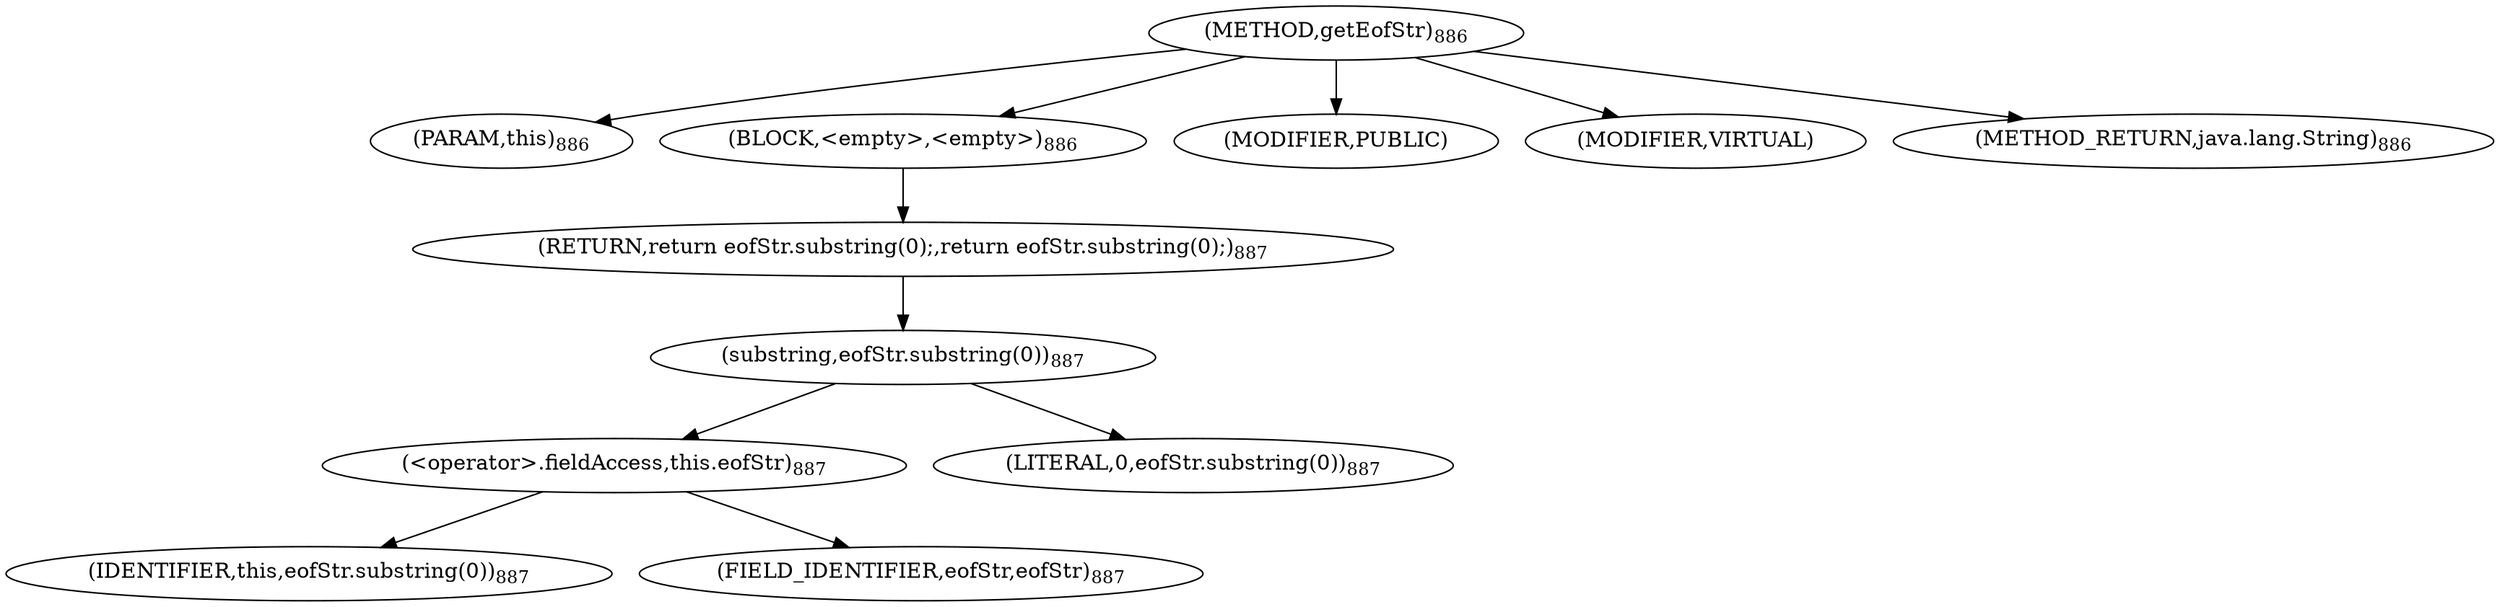digraph "getEofStr" {  
"2318" [label = <(METHOD,getEofStr)<SUB>886</SUB>> ]
"2319" [label = <(PARAM,this)<SUB>886</SUB>> ]
"2320" [label = <(BLOCK,&lt;empty&gt;,&lt;empty&gt;)<SUB>886</SUB>> ]
"2321" [label = <(RETURN,return eofStr.substring(0);,return eofStr.substring(0);)<SUB>887</SUB>> ]
"2322" [label = <(substring,eofStr.substring(0))<SUB>887</SUB>> ]
"2323" [label = <(&lt;operator&gt;.fieldAccess,this.eofStr)<SUB>887</SUB>> ]
"2324" [label = <(IDENTIFIER,this,eofStr.substring(0))<SUB>887</SUB>> ]
"2325" [label = <(FIELD_IDENTIFIER,eofStr,eofStr)<SUB>887</SUB>> ]
"2326" [label = <(LITERAL,0,eofStr.substring(0))<SUB>887</SUB>> ]
"2327" [label = <(MODIFIER,PUBLIC)> ]
"2328" [label = <(MODIFIER,VIRTUAL)> ]
"2329" [label = <(METHOD_RETURN,java.lang.String)<SUB>886</SUB>> ]
  "2318" -> "2319" 
  "2318" -> "2320" 
  "2318" -> "2327" 
  "2318" -> "2328" 
  "2318" -> "2329" 
  "2320" -> "2321" 
  "2321" -> "2322" 
  "2322" -> "2323" 
  "2322" -> "2326" 
  "2323" -> "2324" 
  "2323" -> "2325" 
}

